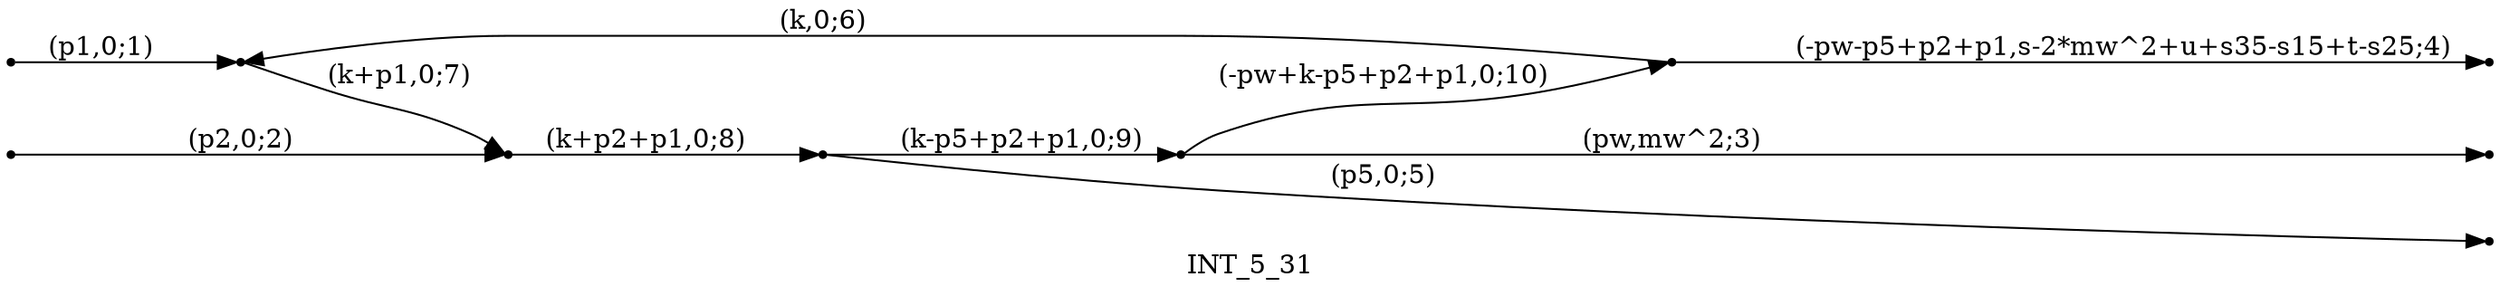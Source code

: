 digraph INT_5_31 {
  label="INT_5_31";
  rankdir="LR";
  subgraph edges {
    -1 -> 2 [label="(p1,0;1)"];
    -2 -> 3 [label="(p2,0;2)"];
    5 -> -3 [label="(pw,mw^2;3)"];
    4 -> -4 [label="(-pw-p5+p2+p1,s-2*mw^2+u+s35-s15+t-s25;4)"];
    1 -> -5 [label="(p5,0;5)"];
    4 -> 2 [label="(k,0;6)"];
    2 -> 3 [label="(k+p1,0;7)"];
    3 -> 1 [label="(k+p2+p1,0;8)"];
    1 -> 5 [label="(k-p5+p2+p1,0;9)"];
    5 -> 4 [label="(-pw+k-p5+p2+p1,0;10)"];
  }
  subgraph incoming { rank="source"; -1; -2; }
  subgraph outgoing { rank="sink"; -3; -4; -5; }
-5 [shape=point];
-4 [shape=point];
-3 [shape=point];
-2 [shape=point];
-1 [shape=point];
1 [shape=point];
2 [shape=point];
3 [shape=point];
4 [shape=point];
5 [shape=point];
}

